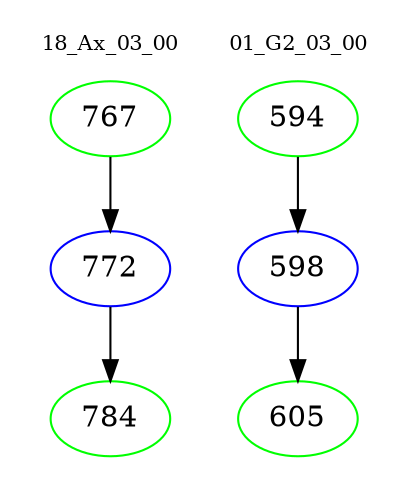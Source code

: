 digraph{
subgraph cluster_0 {
color = white
label = "18_Ax_03_00";
fontsize=10;
T0_767 [label="767", color="green"]
T0_767 -> T0_772 [color="black"]
T0_772 [label="772", color="blue"]
T0_772 -> T0_784 [color="black"]
T0_784 [label="784", color="green"]
}
subgraph cluster_1 {
color = white
label = "01_G2_03_00";
fontsize=10;
T1_594 [label="594", color="green"]
T1_594 -> T1_598 [color="black"]
T1_598 [label="598", color="blue"]
T1_598 -> T1_605 [color="black"]
T1_605 [label="605", color="green"]
}
}
